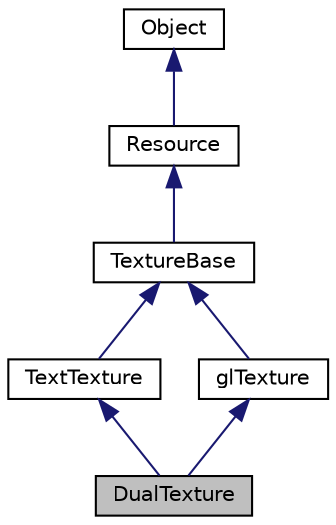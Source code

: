 digraph "DualTexture"
{
  edge [fontname="Helvetica",fontsize="10",labelfontname="Helvetica",labelfontsize="10"];
  node [fontname="Helvetica",fontsize="10",shape=record];
  Node1 [label="DualTexture",height=0.2,width=0.4,color="black", fillcolor="grey75", style="filled", fontcolor="black"];
  Node2 -> Node1 [dir="back",color="midnightblue",fontsize="10",style="solid",fontname="Helvetica"];
  Node2 [label="TextTexture",height=0.2,width=0.4,color="black", fillcolor="white", style="filled",URL="$class_text_texture.html"];
  Node3 -> Node2 [dir="back",color="midnightblue",fontsize="10",style="solid",fontname="Helvetica"];
  Node3 [label="TextureBase",height=0.2,width=0.4,color="black", fillcolor="white", style="filled",URL="$class_texture_base.html"];
  Node4 -> Node3 [dir="back",color="midnightblue",fontsize="10",style="solid",fontname="Helvetica"];
  Node4 [label="Resource",height=0.2,width=0.4,color="black", fillcolor="white", style="filled",URL="$class_resource.html"];
  Node5 -> Node4 [dir="back",color="midnightblue",fontsize="10",style="solid",fontname="Helvetica"];
  Node5 [label="Object",height=0.2,width=0.4,color="black", fillcolor="white", style="filled",URL="$class_object.html"];
  Node6 -> Node1 [dir="back",color="midnightblue",fontsize="10",style="solid",fontname="Helvetica"];
  Node6 [label="glTexture",height=0.2,width=0.4,color="black", fillcolor="white", style="filled",URL="$classgl_texture.html"];
  Node3 -> Node6 [dir="back",color="midnightblue",fontsize="10",style="solid",fontname="Helvetica"];
}
